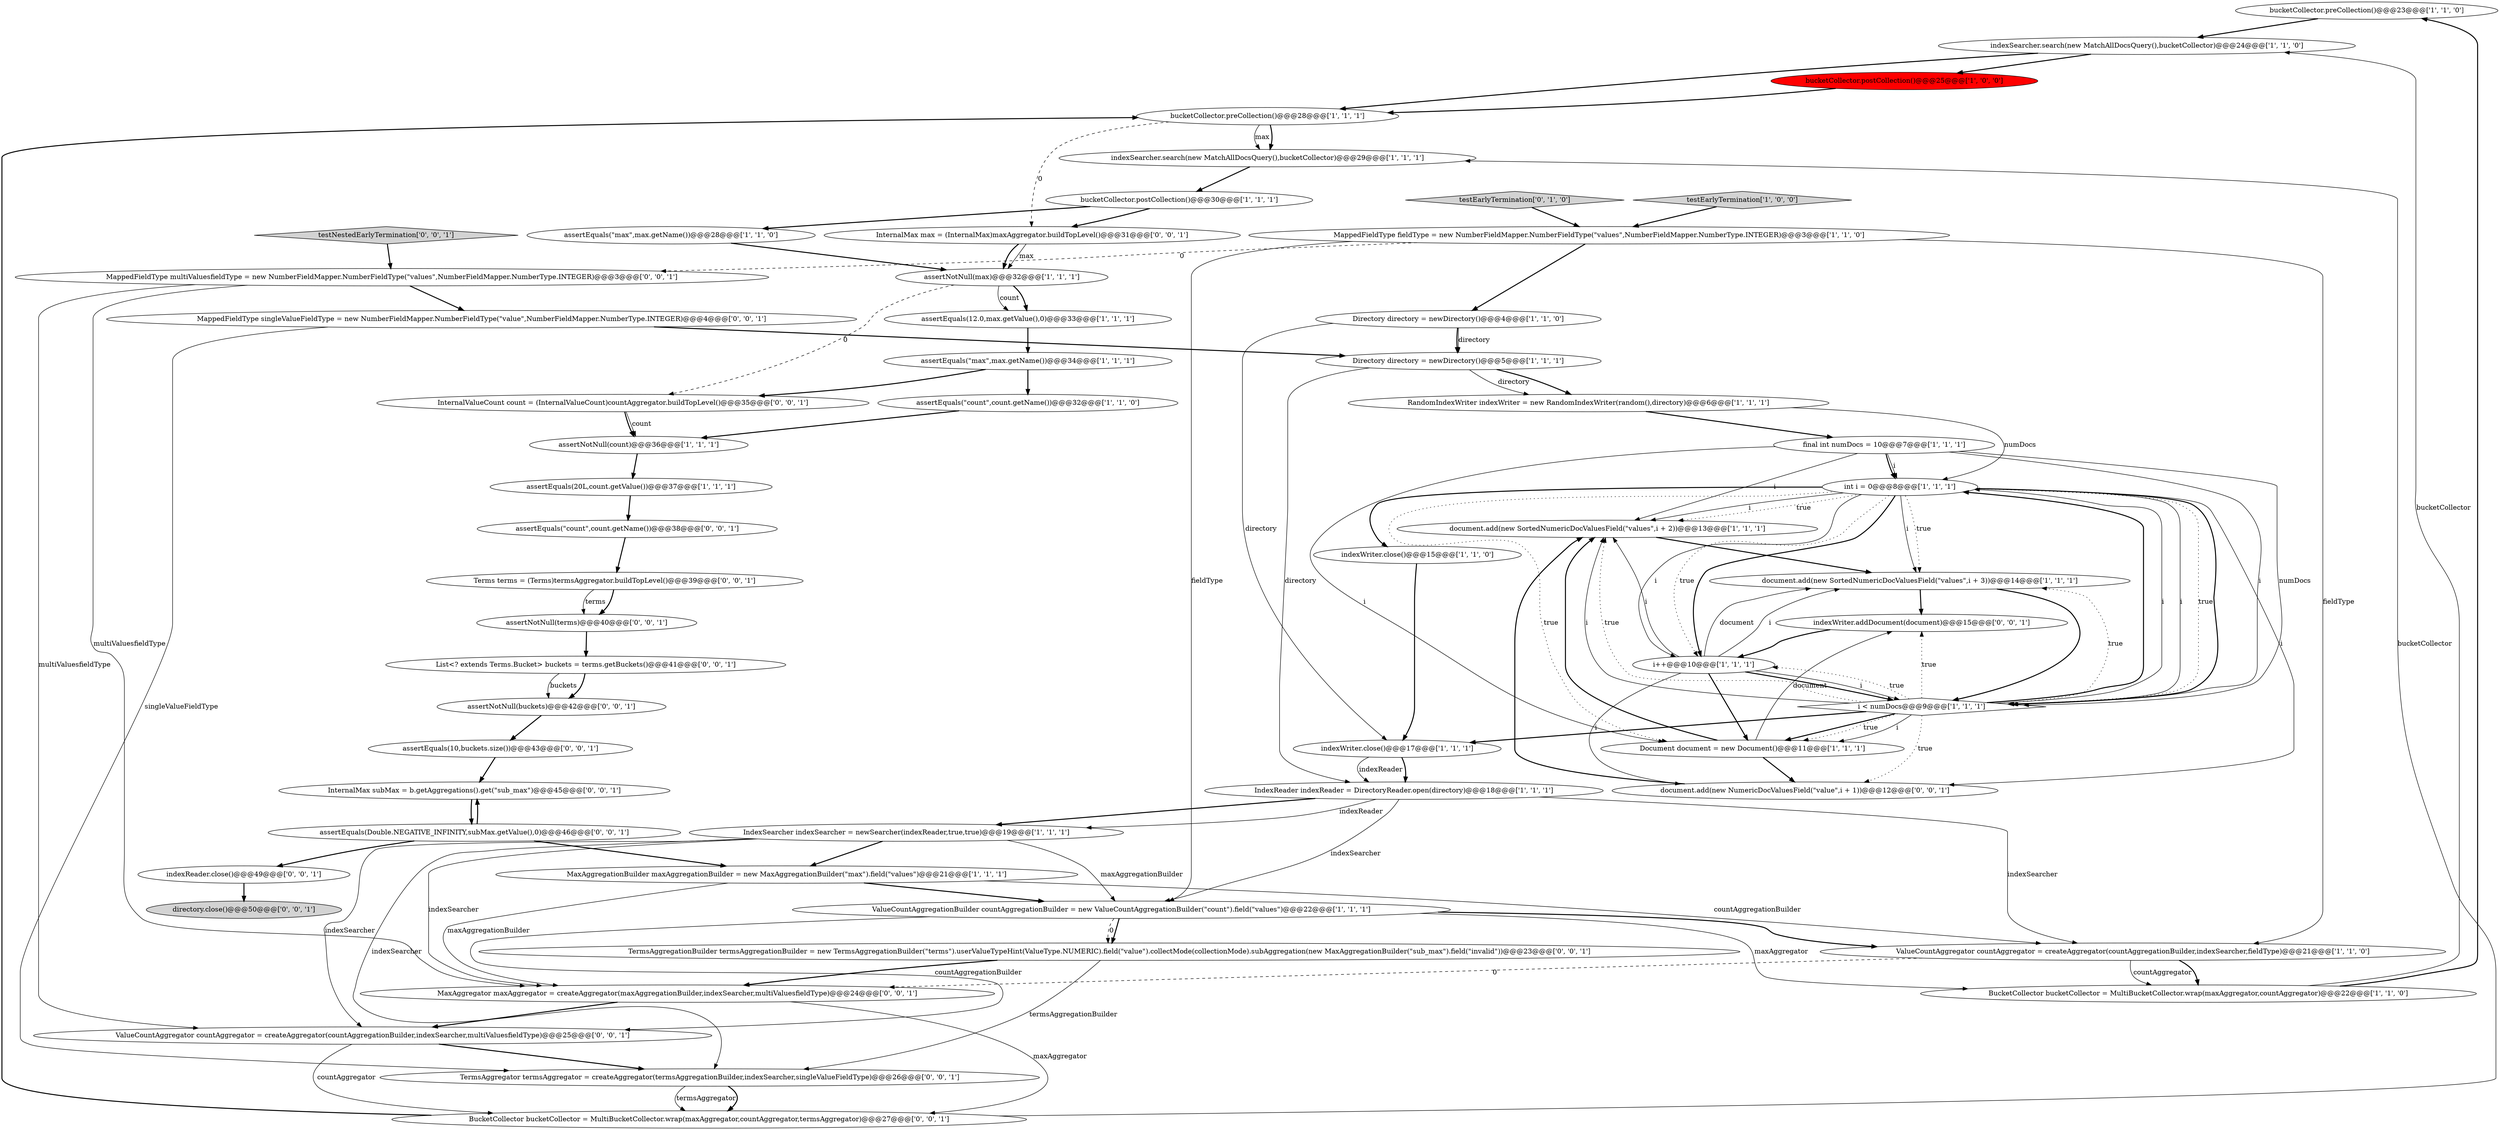 digraph {
12 [style = filled, label = "bucketCollector.preCollection()@@@23@@@['1', '1', '0']", fillcolor = white, shape = ellipse image = "AAA0AAABBB1BBB"];
28 [style = filled, label = "assertEquals(12.0,max.getValue(),0)@@@33@@@['1', '1', '1']", fillcolor = white, shape = ellipse image = "AAA0AAABBB1BBB"];
41 [style = filled, label = "TermsAggregator termsAggregator = createAggregator(termsAggregationBuilder,indexSearcher,singleValueFieldType)@@@26@@@['0', '0', '1']", fillcolor = white, shape = ellipse image = "AAA0AAABBB3BBB"];
9 [style = filled, label = "assertNotNull(max)@@@32@@@['1', '1', '1']", fillcolor = white, shape = ellipse image = "AAA0AAABBB1BBB"];
3 [style = filled, label = "assertEquals(\"max\",max.getName())@@@34@@@['1', '1', '1']", fillcolor = white, shape = ellipse image = "AAA0AAABBB1BBB"];
5 [style = filled, label = "bucketCollector.preCollection()@@@28@@@['1', '1', '1']", fillcolor = white, shape = ellipse image = "AAA0AAABBB1BBB"];
33 [style = filled, label = "testEarlyTermination['0', '1', '0']", fillcolor = lightgray, shape = diamond image = "AAA0AAABBB2BBB"];
13 [style = filled, label = "indexSearcher.search(new MatchAllDocsQuery(),bucketCollector)@@@24@@@['1', '1', '0']", fillcolor = white, shape = ellipse image = "AAA0AAABBB1BBB"];
54 [style = filled, label = "assertEquals(10,buckets.size())@@@43@@@['0', '0', '1']", fillcolor = white, shape = ellipse image = "AAA0AAABBB3BBB"];
42 [style = filled, label = "BucketCollector bucketCollector = MultiBucketCollector.wrap(maxAggregator,countAggregator,termsAggregator)@@@27@@@['0', '0', '1']", fillcolor = white, shape = ellipse image = "AAA0AAABBB3BBB"];
22 [style = filled, label = "BucketCollector bucketCollector = MultiBucketCollector.wrap(maxAggregator,countAggregator)@@@22@@@['1', '1', '0']", fillcolor = white, shape = ellipse image = "AAA0AAABBB1BBB"];
17 [style = filled, label = "document.add(new SortedNumericDocValuesField(\"values\",i + 2))@@@13@@@['1', '1', '1']", fillcolor = white, shape = ellipse image = "AAA0AAABBB1BBB"];
40 [style = filled, label = "Terms terms = (Terms)termsAggregator.buildTopLevel()@@@39@@@['0', '0', '1']", fillcolor = white, shape = ellipse image = "AAA0AAABBB3BBB"];
8 [style = filled, label = "indexWriter.close()@@@17@@@['1', '1', '1']", fillcolor = white, shape = ellipse image = "AAA0AAABBB1BBB"];
20 [style = filled, label = "ValueCountAggregator countAggregator = createAggregator(countAggregationBuilder,indexSearcher,fieldType)@@@21@@@['1', '1', '0']", fillcolor = white, shape = ellipse image = "AAA0AAABBB1BBB"];
53 [style = filled, label = "TermsAggregationBuilder termsAggregationBuilder = new TermsAggregationBuilder(\"terms\").userValueTypeHint(ValueType.NUMERIC).field(\"value\").collectMode(collectionMode).subAggregation(new MaxAggregationBuilder(\"sub_max\").field(\"invalid\"))@@@23@@@['0', '0', '1']", fillcolor = white, shape = ellipse image = "AAA0AAABBB3BBB"];
29 [style = filled, label = "RandomIndexWriter indexWriter = new RandomIndexWriter(random(),directory)@@@6@@@['1', '1', '1']", fillcolor = white, shape = ellipse image = "AAA0AAABBB1BBB"];
6 [style = filled, label = "IndexSearcher indexSearcher = newSearcher(indexReader,true,true)@@@19@@@['1', '1', '1']", fillcolor = white, shape = ellipse image = "AAA0AAABBB1BBB"];
39 [style = filled, label = "assertEquals(Double.NEGATIVE_INFINITY,subMax.getValue(),0)@@@46@@@['0', '0', '1']", fillcolor = white, shape = ellipse image = "AAA0AAABBB3BBB"];
46 [style = filled, label = "indexReader.close()@@@49@@@['0', '0', '1']", fillcolor = white, shape = ellipse image = "AAA0AAABBB3BBB"];
7 [style = filled, label = "int i = 0@@@8@@@['1', '1', '1']", fillcolor = white, shape = ellipse image = "AAA0AAABBB1BBB"];
19 [style = filled, label = "Document document = new Document()@@@11@@@['1', '1', '1']", fillcolor = white, shape = ellipse image = "AAA0AAABBB1BBB"];
27 [style = filled, label = "indexWriter.close()@@@15@@@['1', '1', '0']", fillcolor = white, shape = ellipse image = "AAA0AAABBB1BBB"];
32 [style = filled, label = "Directory directory = newDirectory()@@@5@@@['1', '1', '1']", fillcolor = white, shape = ellipse image = "AAA0AAABBB1BBB"];
50 [style = filled, label = "document.add(new NumericDocValuesField(\"value\",i + 1))@@@12@@@['0', '0', '1']", fillcolor = white, shape = ellipse image = "AAA0AAABBB3BBB"];
31 [style = filled, label = "assertEquals(\"count\",count.getName())@@@32@@@['1', '1', '0']", fillcolor = white, shape = ellipse image = "AAA0AAABBB1BBB"];
14 [style = filled, label = "i++@@@10@@@['1', '1', '1']", fillcolor = white, shape = ellipse image = "AAA0AAABBB1BBB"];
26 [style = filled, label = "final int numDocs = 10@@@7@@@['1', '1', '1']", fillcolor = white, shape = ellipse image = "AAA0AAABBB1BBB"];
2 [style = filled, label = "MappedFieldType fieldType = new NumberFieldMapper.NumberFieldType(\"values\",NumberFieldMapper.NumberType.INTEGER)@@@3@@@['1', '1', '0']", fillcolor = white, shape = ellipse image = "AAA0AAABBB1BBB"];
35 [style = filled, label = "directory.close()@@@50@@@['0', '0', '1']", fillcolor = lightgray, shape = ellipse image = "AAA0AAABBB3BBB"];
23 [style = filled, label = "IndexReader indexReader = DirectoryReader.open(directory)@@@18@@@['1', '1', '1']", fillcolor = white, shape = ellipse image = "AAA0AAABBB1BBB"];
45 [style = filled, label = "InternalMax subMax = b.getAggregations().get(\"sub_max\")@@@45@@@['0', '0', '1']", fillcolor = white, shape = ellipse image = "AAA0AAABBB3BBB"];
0 [style = filled, label = "indexSearcher.search(new MatchAllDocsQuery(),bucketCollector)@@@29@@@['1', '1', '1']", fillcolor = white, shape = ellipse image = "AAA0AAABBB1BBB"];
55 [style = filled, label = "MaxAggregator maxAggregator = createAggregator(maxAggregationBuilder,indexSearcher,multiValuesfieldType)@@@24@@@['0', '0', '1']", fillcolor = white, shape = ellipse image = "AAA0AAABBB3BBB"];
34 [style = filled, label = "InternalValueCount count = (InternalValueCount)countAggregator.buildTopLevel()@@@35@@@['0', '0', '1']", fillcolor = white, shape = ellipse image = "AAA0AAABBB3BBB"];
52 [style = filled, label = "MappedFieldType singleValueFieldType = new NumberFieldMapper.NumberFieldType(\"value\",NumberFieldMapper.NumberType.INTEGER)@@@4@@@['0', '0', '1']", fillcolor = white, shape = ellipse image = "AAA0AAABBB3BBB"];
11 [style = filled, label = "assertEquals(\"max\",max.getName())@@@28@@@['1', '1', '0']", fillcolor = white, shape = ellipse image = "AAA0AAABBB1BBB"];
10 [style = filled, label = "MaxAggregationBuilder maxAggregationBuilder = new MaxAggregationBuilder(\"max\").field(\"values\")@@@21@@@['1', '1', '1']", fillcolor = white, shape = ellipse image = "AAA0AAABBB1BBB"];
16 [style = filled, label = "assertNotNull(count)@@@36@@@['1', '1', '1']", fillcolor = white, shape = ellipse image = "AAA0AAABBB1BBB"];
36 [style = filled, label = "assertNotNull(terms)@@@40@@@['0', '0', '1']", fillcolor = white, shape = ellipse image = "AAA0AAABBB3BBB"];
37 [style = filled, label = "List<? extends Terms.Bucket> buckets = terms.getBuckets()@@@41@@@['0', '0', '1']", fillcolor = white, shape = ellipse image = "AAA0AAABBB3BBB"];
21 [style = filled, label = "document.add(new SortedNumericDocValuesField(\"values\",i + 3))@@@14@@@['1', '1', '1']", fillcolor = white, shape = ellipse image = "AAA0AAABBB1BBB"];
4 [style = filled, label = "assertEquals(20L,count.getValue())@@@37@@@['1', '1', '1']", fillcolor = white, shape = ellipse image = "AAA0AAABBB1BBB"];
15 [style = filled, label = "testEarlyTermination['1', '0', '0']", fillcolor = lightgray, shape = diamond image = "AAA0AAABBB1BBB"];
44 [style = filled, label = "MappedFieldType multiValuesfieldType = new NumberFieldMapper.NumberFieldType(\"values\",NumberFieldMapper.NumberType.INTEGER)@@@3@@@['0', '0', '1']", fillcolor = white, shape = ellipse image = "AAA0AAABBB3BBB"];
47 [style = filled, label = "testNestedEarlyTermination['0', '0', '1']", fillcolor = lightgray, shape = diamond image = "AAA0AAABBB3BBB"];
48 [style = filled, label = "indexWriter.addDocument(document)@@@15@@@['0', '0', '1']", fillcolor = white, shape = ellipse image = "AAA0AAABBB3BBB"];
30 [style = filled, label = "bucketCollector.postCollection()@@@30@@@['1', '1', '1']", fillcolor = white, shape = ellipse image = "AAA0AAABBB1BBB"];
38 [style = filled, label = "InternalMax max = (InternalMax)maxAggregator.buildTopLevel()@@@31@@@['0', '0', '1']", fillcolor = white, shape = ellipse image = "AAA0AAABBB3BBB"];
51 [style = filled, label = "assertEquals(\"count\",count.getName())@@@38@@@['0', '0', '1']", fillcolor = white, shape = ellipse image = "AAA0AAABBB3BBB"];
24 [style = filled, label = "ValueCountAggregationBuilder countAggregationBuilder = new ValueCountAggregationBuilder(\"count\").field(\"values\")@@@22@@@['1', '1', '1']", fillcolor = white, shape = ellipse image = "AAA0AAABBB1BBB"];
49 [style = filled, label = "ValueCountAggregator countAggregator = createAggregator(countAggregationBuilder,indexSearcher,multiValuesfieldType)@@@25@@@['0', '0', '1']", fillcolor = white, shape = ellipse image = "AAA0AAABBB3BBB"];
25 [style = filled, label = "Directory directory = newDirectory()@@@4@@@['1', '1', '0']", fillcolor = white, shape = ellipse image = "AAA0AAABBB1BBB"];
18 [style = filled, label = "bucketCollector.postCollection()@@@25@@@['1', '0', '0']", fillcolor = red, shape = ellipse image = "AAA1AAABBB1BBB"];
43 [style = filled, label = "assertNotNull(buckets)@@@42@@@['0', '0', '1']", fillcolor = white, shape = ellipse image = "AAA0AAABBB3BBB"];
1 [style = filled, label = "i < numDocs@@@9@@@['1', '1', '1']", fillcolor = white, shape = diamond image = "AAA0AAABBB1BBB"];
24->22 [style = solid, label="maxAggregator"];
0->30 [style = bold, label=""];
14->17 [style = solid, label="i"];
10->24 [style = bold, label=""];
55->49 [style = bold, label=""];
7->1 [style = solid, label="i"];
21->48 [style = bold, label=""];
1->21 [style = dotted, label="true"];
26->1 [style = solid, label="i"];
1->19 [style = solid, label="i"];
52->41 [style = solid, label="singleValueFieldType"];
11->9 [style = bold, label=""];
44->55 [style = solid, label="multiValuesfieldType"];
7->14 [style = bold, label=""];
3->34 [style = bold, label=""];
30->11 [style = bold, label=""];
37->43 [style = bold, label=""];
7->17 [style = solid, label="i"];
5->0 [style = bold, label=""];
21->1 [style = bold, label=""];
26->17 [style = solid, label="i"];
44->49 [style = solid, label="multiValuesfieldType"];
28->3 [style = bold, label=""];
7->1 [style = dotted, label="true"];
2->25 [style = bold, label=""];
24->53 [style = bold, label=""];
42->0 [style = solid, label="bucketCollector"];
17->21 [style = bold, label=""];
6->55 [style = solid, label="indexSearcher"];
26->19 [style = solid, label="i"];
7->1 [style = bold, label=""];
32->29 [style = solid, label="directory"];
6->24 [style = solid, label="maxAggregationBuilder"];
26->7 [style = bold, label=""];
8->23 [style = bold, label=""];
32->23 [style = solid, label="directory"];
23->6 [style = solid, label="indexReader"];
5->0 [style = solid, label="max"];
39->45 [style = bold, label=""];
7->21 [style = solid, label="i"];
14->50 [style = solid, label="i"];
6->49 [style = solid, label="indexSearcher"];
2->24 [style = solid, label="fieldType"];
9->34 [style = dashed, label="0"];
29->26 [style = bold, label=""];
24->20 [style = bold, label=""];
20->55 [style = dashed, label="0"];
14->21 [style = solid, label="document"];
22->13 [style = solid, label="bucketCollector"];
37->43 [style = solid, label="buckets"];
7->50 [style = solid, label="i"];
13->5 [style = bold, label=""];
49->41 [style = bold, label=""];
14->21 [style = solid, label="i"];
47->44 [style = bold, label=""];
5->38 [style = dashed, label="0"];
36->37 [style = bold, label=""];
1->19 [style = bold, label=""];
55->42 [style = solid, label="maxAggregator"];
7->17 [style = dotted, label="true"];
7->21 [style = dotted, label="true"];
27->8 [style = bold, label=""];
26->1 [style = solid, label="numDocs"];
13->18 [style = bold, label=""];
25->32 [style = solid, label="directory"];
34->16 [style = solid, label="count"];
1->17 [style = solid, label="i"];
1->8 [style = bold, label=""];
39->46 [style = bold, label=""];
1->17 [style = dotted, label="true"];
50->17 [style = bold, label=""];
48->14 [style = bold, label=""];
38->9 [style = bold, label=""];
1->48 [style = dotted, label="true"];
14->19 [style = bold, label=""];
10->55 [style = solid, label="maxAggregationBuilder"];
19->50 [style = bold, label=""];
19->17 [style = bold, label=""];
23->24 [style = solid, label="indexSearcher"];
1->7 [style = bold, label=""];
1->19 [style = dotted, label="true"];
38->9 [style = solid, label="max"];
9->28 [style = bold, label=""];
12->13 [style = bold, label=""];
51->40 [style = bold, label=""];
8->23 [style = solid, label="indexReader"];
40->36 [style = bold, label=""];
6->10 [style = bold, label=""];
23->6 [style = bold, label=""];
34->16 [style = bold, label=""];
46->35 [style = bold, label=""];
16->4 [style = bold, label=""];
20->22 [style = solid, label="countAggregator"];
4->51 [style = bold, label=""];
25->8 [style = solid, label="directory"];
43->54 [style = bold, label=""];
33->2 [style = bold, label=""];
45->39 [style = bold, label=""];
7->14 [style = solid, label="i"];
40->36 [style = solid, label="terms"];
41->42 [style = solid, label="termsAggregator"];
53->55 [style = bold, label=""];
54->45 [style = bold, label=""];
30->38 [style = bold, label=""];
15->2 [style = bold, label=""];
10->20 [style = solid, label="countAggregationBuilder"];
31->16 [style = bold, label=""];
9->28 [style = solid, label="count"];
3->31 [style = bold, label=""];
7->19 [style = dotted, label="true"];
25->32 [style = bold, label=""];
49->42 [style = solid, label="countAggregator"];
1->14 [style = dotted, label="true"];
23->20 [style = solid, label="indexSearcher"];
24->49 [style = solid, label="countAggregationBuilder"];
19->48 [style = solid, label="document"];
14->1 [style = bold, label=""];
20->22 [style = bold, label=""];
32->29 [style = bold, label=""];
29->7 [style = solid, label="numDocs"];
24->53 [style = dashed, label="0"];
52->32 [style = bold, label=""];
2->20 [style = solid, label="fieldType"];
53->41 [style = solid, label="termsAggregationBuilder"];
22->12 [style = bold, label=""];
18->5 [style = bold, label=""];
14->1 [style = solid, label="i"];
44->52 [style = bold, label=""];
39->10 [style = bold, label=""];
1->50 [style = dotted, label="true"];
7->27 [style = bold, label=""];
6->41 [style = solid, label="indexSearcher"];
42->5 [style = bold, label=""];
1->7 [style = solid, label="i"];
2->44 [style = dashed, label="0"];
26->7 [style = solid, label="i"];
41->42 [style = bold, label=""];
7->14 [style = dotted, label="true"];
}
